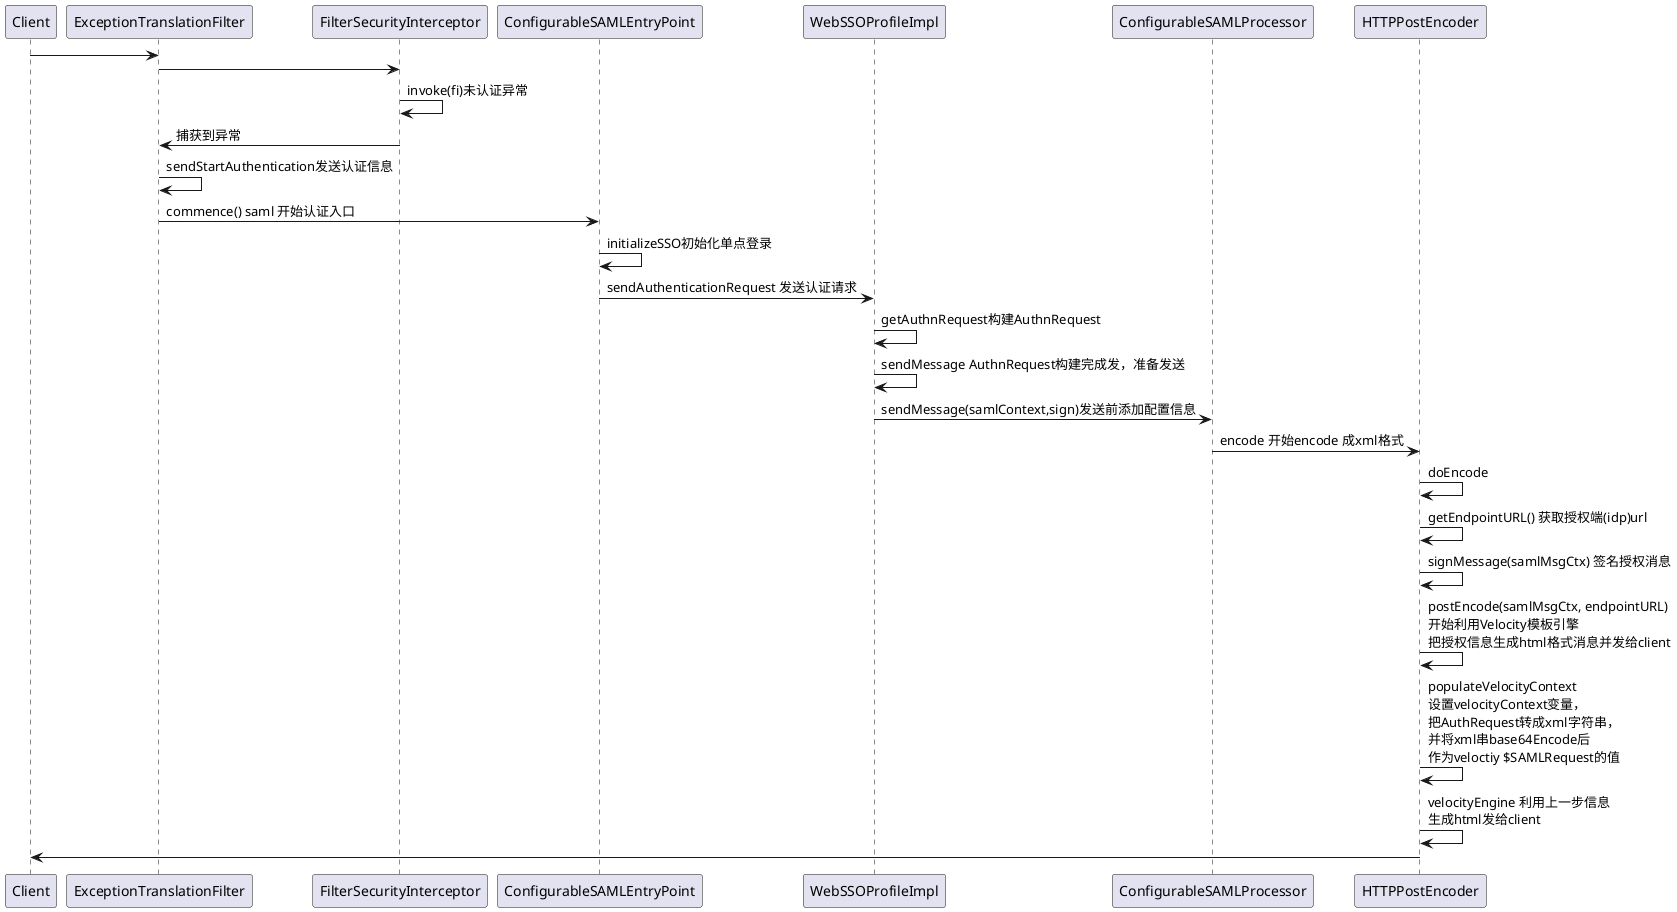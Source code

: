 @startuml
Client->ExceptionTranslationFilter
ExceptionTranslationFilter->FilterSecurityInterceptor
FilterSecurityInterceptor->FilterSecurityInterceptor:invoke(fi)未认证异常
FilterSecurityInterceptor->ExceptionTranslationFilter:捕获到异常
ExceptionTranslationFilter->ExceptionTranslationFilter:sendStartAuthentication发送认证信息
ExceptionTranslationFilter->ConfigurableSAMLEntryPoint:commence() saml 开始认证入口
ConfigurableSAMLEntryPoint->ConfigurableSAMLEntryPoint:initializeSSO初始化单点登录
ConfigurableSAMLEntryPoint->WebSSOProfileImpl:sendAuthenticationRequest 发送认证请求
WebSSOProfileImpl->WebSSOProfileImpl:getAuthnRequest构建AuthnRequest
WebSSOProfileImpl->WebSSOProfileImpl:sendMessage AuthnRequest构建完成发，准备发送
WebSSOProfileImpl->ConfigurableSAMLProcessor:sendMessage(samlContext,sign)发送前添加配置信息
ConfigurableSAMLProcessor->HTTPPostEncoder:encode 开始encode 成xml格式
HTTPPostEncoder->HTTPPostEncoder:doEncode
HTTPPostEncoder->HTTPPostEncoder:getEndpointURL() 获取授权端(idp)url
HTTPPostEncoder->HTTPPostEncoder:signMessage(samlMsgCtx) 签名授权消息
HTTPPostEncoder->HTTPPostEncoder:postEncode(samlMsgCtx, endpointURL)\n开始利用Velocity模板引擎\n把授权信息生成html格式消息并发给client
HTTPPostEncoder->HTTPPostEncoder:populateVelocityContext \n设置velocityContext变量，\n把AuthRequest转成xml字符串，\n并将xml串base64Encode后\n作为veloctiy $SAMLRequest的值
HTTPPostEncoder->HTTPPostEncoder:velocityEngine 利用上一步信息\n生成html发给client
HTTPPostEncoder->Client:
@enduml
